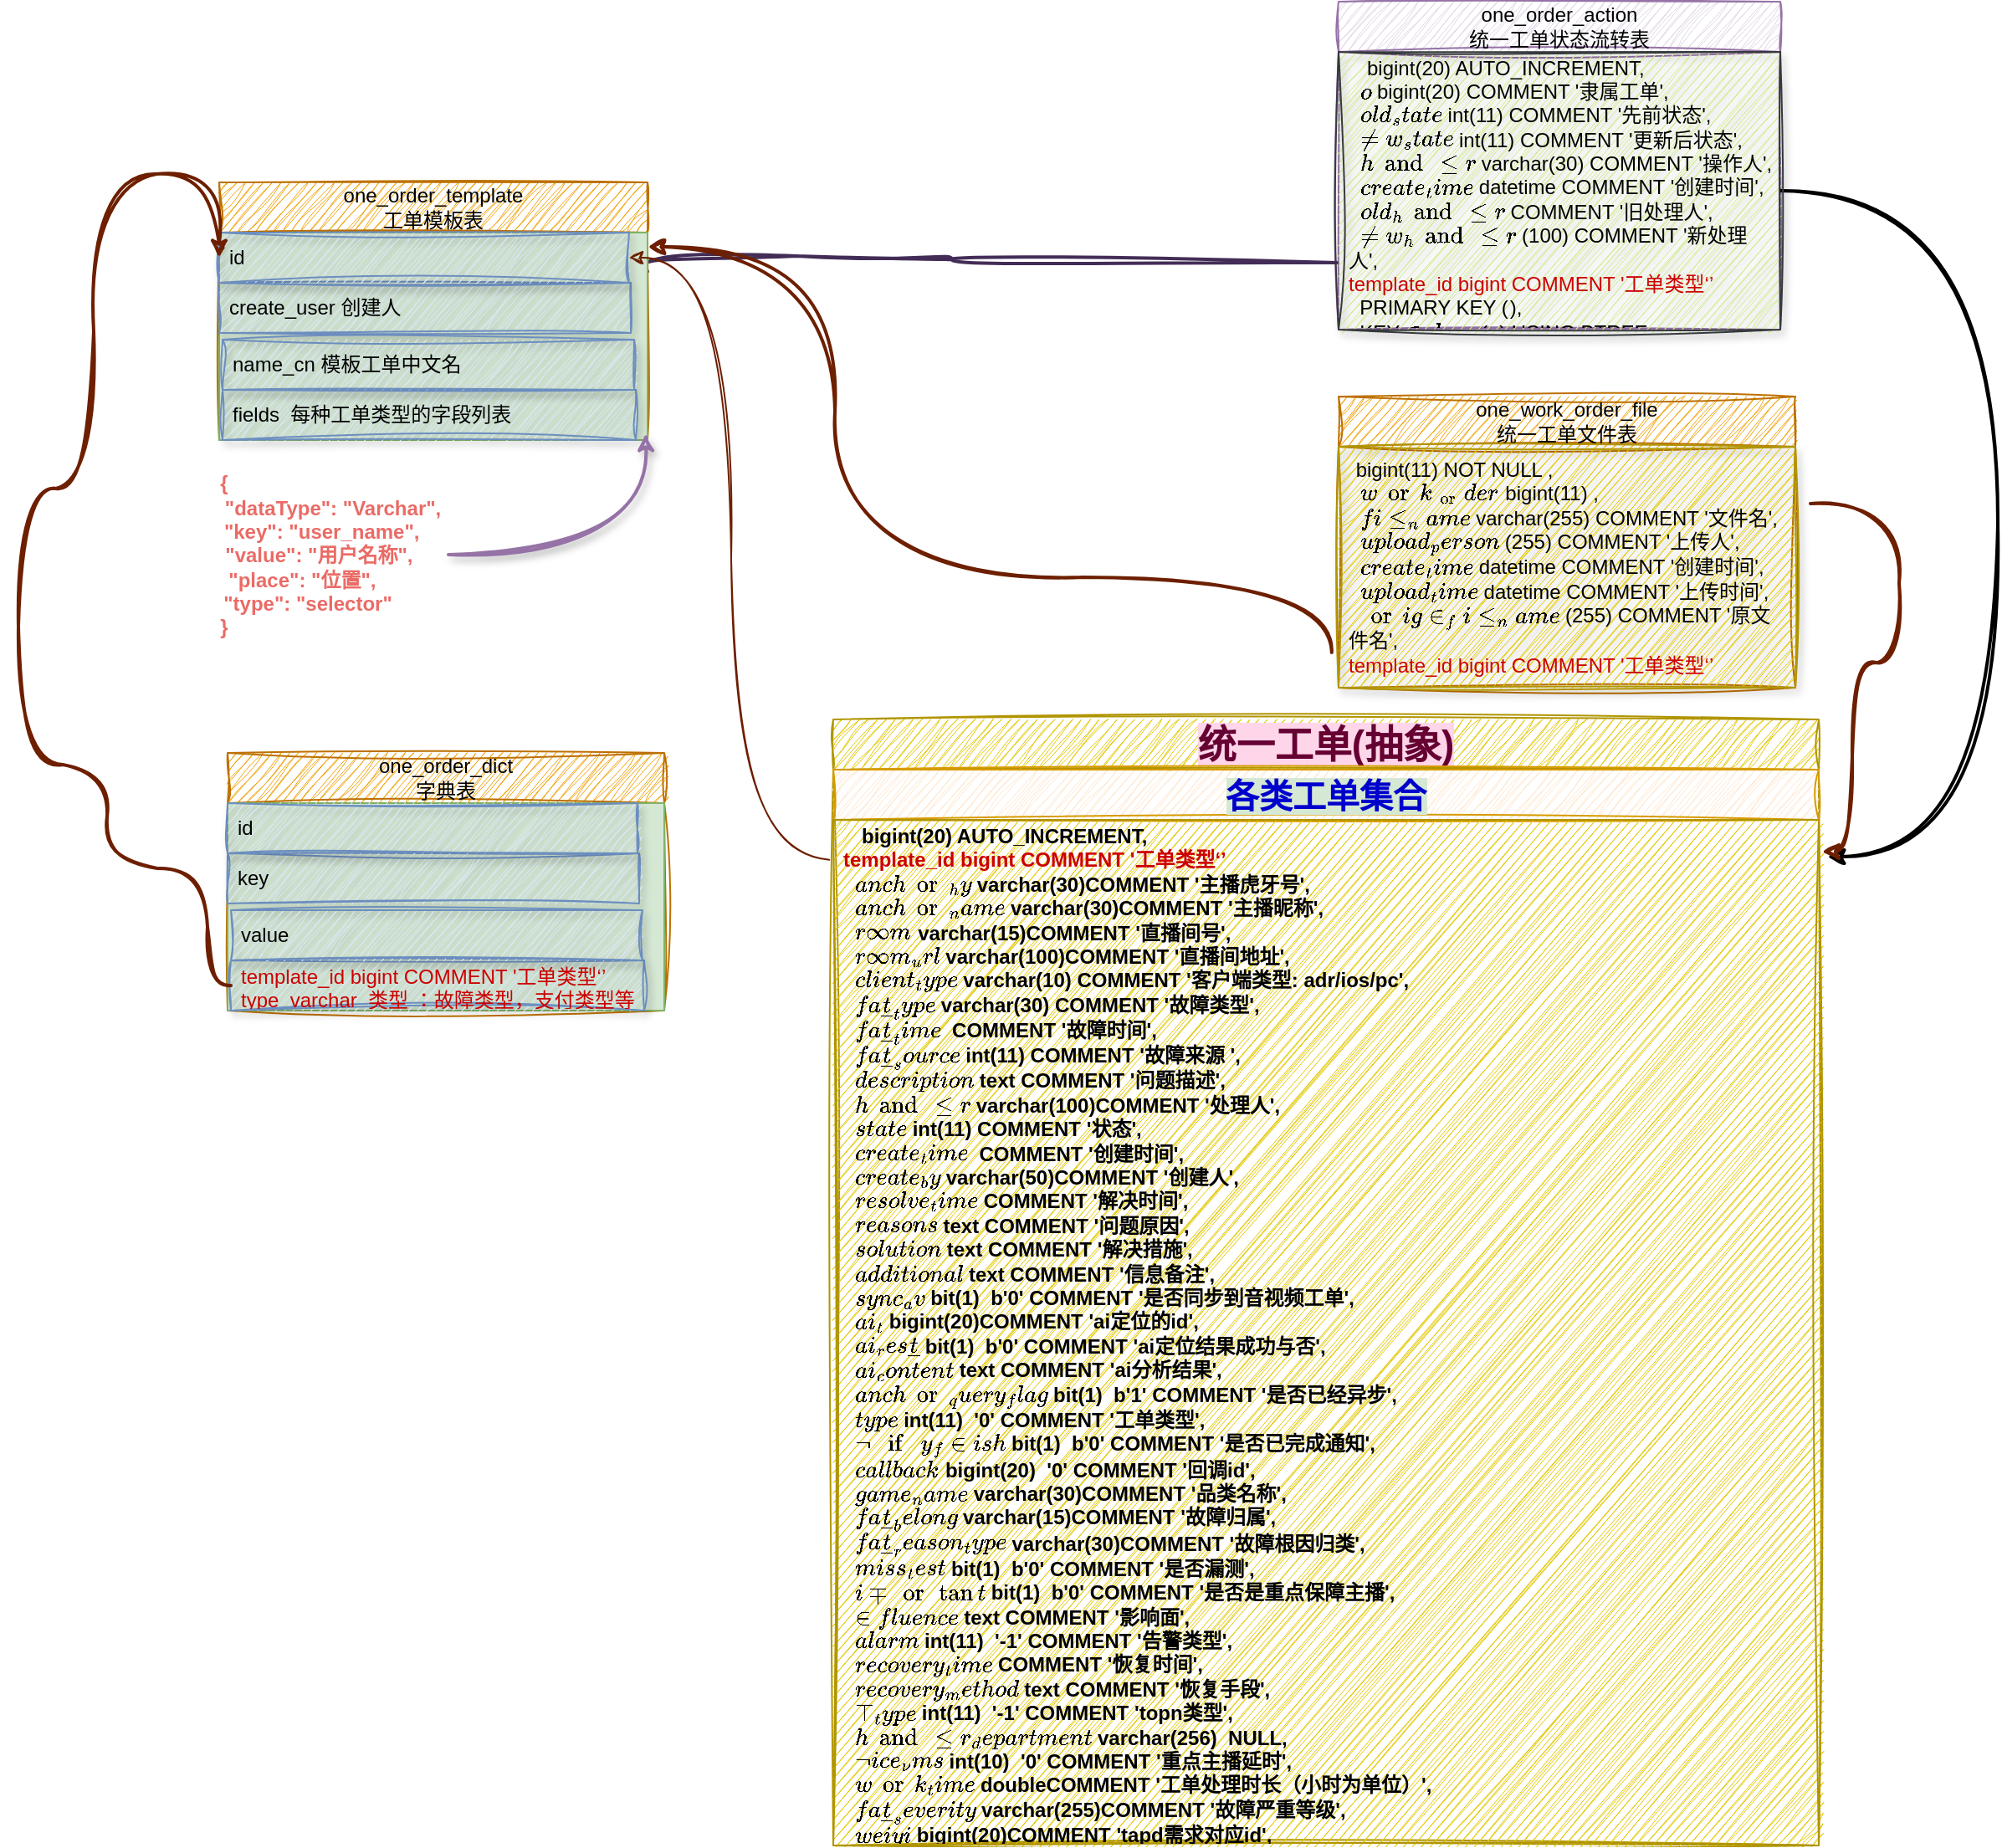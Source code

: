 <mxfile version="21.5.2" type="github">
  <diagram name="第 1 页" id="loO8J_f7rhpcHcMpDg0o">
    <mxGraphModel dx="2501" dy="1965" grid="0" gridSize="10" guides="1" tooltips="1" connect="1" arrows="1" fold="1" page="1" pageScale="1" pageWidth="827" pageHeight="1169" math="0" shadow="0">
      <root>
        <mxCell id="0" />
        <mxCell id="1" parent="0" />
        <mxCell id="DDXEKQqKeJ_g27bmDHw1-1" value="&lt;font color=&quot;#660033&quot; style=&quot;font-size: 23px; background-color: rgb(255, 214, 233);&quot;&gt;统一工单(抽象)&lt;/font&gt;" style="swimlane;fontStyle=1;childLayout=stackLayout;horizontal=1;startSize=30;horizontalStack=0;resizeParent=1;resizeParentMax=0;resizeLast=0;collapsible=1;marginBottom=0;whiteSpace=wrap;html=1;fillColor=#e3c800;strokeColor=#B09500;sketch=1;curveFitting=1;jiggle=2;fontColor=#000000;" parent="1" vertex="1">
          <mxGeometry x="249" y="277" width="589" height="673" as="geometry" />
        </mxCell>
        <mxCell id="DDXEKQqKeJ_g27bmDHw1-2" value="&lt;font color=&quot;#0000cc&quot; size=&quot;1&quot;&gt;&lt;b style=&quot;font-size: 20px; background-color: rgb(213, 232, 212);&quot;&gt;各类工单集合&lt;/b&gt;&lt;/font&gt;" style="text;strokeColor=#d79b00;fillColor=#ffe6cc;align=center;verticalAlign=middle;spacingLeft=4;spacingRight=4;overflow=hidden;points=[[0,0.5],[1,0.5]];portConstraint=eastwest;rotatable=0;whiteSpace=wrap;html=1;sketch=1;curveFitting=1;jiggle=2;" parent="DDXEKQqKeJ_g27bmDHw1-1" vertex="1">
          <mxGeometry y="30" width="589" height="30" as="geometry" />
        </mxCell>
        <mxCell id="DDXEKQqKeJ_g27bmDHw1-4" value="&lt;div&gt;&amp;nbsp; `id` bigint(20) AUTO_INCREMENT,&lt;/div&gt;&lt;font style=&quot;border-color: var(--border-color);&quot; color=&quot;#cc0000&quot;&gt;template_id bigint COMMENT &#39;工单类型‘’&amp;nbsp;&lt;/font&gt;&lt;div&gt;&lt;span style=&quot;background-color: initial;&quot;&gt;&amp;nbsp; `anchor_hyid` varchar(30)COMMENT &#39;主播虎牙号&#39;,&lt;/span&gt;&lt;br&gt;&lt;/div&gt;&lt;div&gt;&amp;nbsp; `anchor_name` varchar(30)COMMENT &#39;主播昵称&#39;,&lt;/div&gt;&lt;div&gt;&amp;nbsp; `room_id` varchar(15)COMMENT &#39;直播间号&#39;,&lt;/div&gt;&lt;div&gt;&amp;nbsp; `room_url` varchar(100)COMMENT &#39;直播间地址&#39;,&lt;/div&gt;&lt;div&gt;&amp;nbsp; `client_type` varchar(10) COMMENT &#39;客户端类型: adr/ios/pc&#39;,&lt;/div&gt;&lt;div&gt;&amp;nbsp; `fault_type` varchar(30) COMMENT &#39;故障类型&#39;,&lt;/div&gt;&lt;div&gt;&amp;nbsp; `fault_time`&amp;nbsp; COMMENT &#39;故障时间&#39;,&lt;/div&gt;&lt;div&gt;&amp;nbsp; `fault_source` int(11) COMMENT &#39;故障来源 &#39;,&lt;/div&gt;&lt;div&gt;&amp;nbsp; `description` text COMMENT &#39;问题描述&#39;,&lt;/div&gt;&lt;div&gt;&amp;nbsp; `handler` varchar(100)COMMENT &#39;处理人&#39;,&lt;/div&gt;&lt;div&gt;&amp;nbsp; `state` int(11) COMMENT &#39;状态&#39;,&lt;/div&gt;&lt;div&gt;&amp;nbsp; `create_time`&amp;nbsp; COMMENT &#39;创建时间&#39;,&lt;/div&gt;&lt;div&gt;&amp;nbsp; `create_by` varchar(50)COMMENT &#39;创建人&#39;,&lt;/div&gt;&lt;div&gt;&amp;nbsp; `resolve_time` COMMENT &#39;解决时间&#39;,&lt;/div&gt;&lt;div&gt;&amp;nbsp; `reasons` text COMMENT &#39;问题原因&#39;,&lt;/div&gt;&lt;div&gt;&amp;nbsp; `solution` text COMMENT &#39;解决措施&#39;,&lt;/div&gt;&lt;div&gt;&amp;nbsp; `additional` text COMMENT &#39;信息备注&#39;,&lt;/div&gt;&lt;div&gt;&amp;nbsp; `sync_av` bit(1)&amp;nbsp; b&#39;0&#39; COMMENT &#39;是否同步到音视频工单&#39;,&lt;/div&gt;&lt;div&gt;&amp;nbsp; `ai_tid` bigint(20)COMMENT &#39;ai定位的id&#39;,&lt;/div&gt;&lt;div&gt;&amp;nbsp; `ai_result` bit(1)&amp;nbsp; b&#39;0&#39; COMMENT &#39;ai定位结果成功与否&#39;,&lt;/div&gt;&lt;div&gt;&amp;nbsp; `ai_content` text COMMENT &#39;ai分析结果&#39;,&lt;/div&gt;&lt;div&gt;&amp;nbsp; `anchor_query_flag` bit(1)&amp;nbsp; b&#39;1&#39; COMMENT &#39;是否已经异步&#39;,&lt;/div&gt;&lt;div&gt;&amp;nbsp; `type` int(11)&amp;nbsp; &#39;0&#39; COMMENT &#39;工单类型&#39;,&lt;/div&gt;&lt;div&gt;&amp;nbsp; `notify_finish` bit(1)&amp;nbsp; b&#39;0&#39; COMMENT &#39;是否已完成通知&#39;,&lt;/div&gt;&lt;div&gt;&amp;nbsp; `callback_id` bigint(20)&amp;nbsp; &#39;0&#39; COMMENT &#39;回调id&#39;,&lt;/div&gt;&lt;div&gt;&amp;nbsp; `game_name` varchar(30)COMMENT &#39;品类名称&#39;,&lt;/div&gt;&lt;div&gt;&amp;nbsp; `fault_belong` varchar(15)COMMENT &#39;故障归属&#39;,&lt;/div&gt;&lt;div&gt;&amp;nbsp; `fault_reason_type` varchar(30)COMMENT &#39;故障根因归类&#39;,&lt;/div&gt;&lt;div&gt;&amp;nbsp; `miss_test` bit(1)&amp;nbsp; b&#39;0&#39; COMMENT &#39;是否漏测&#39;,&lt;/div&gt;&lt;div&gt;&amp;nbsp; `important` bit(1)&amp;nbsp; b&#39;0&#39; COMMENT &#39;是否是重点保障主播&#39;,&lt;/div&gt;&lt;div&gt;&amp;nbsp; `influence` text COMMENT &#39;影响面&#39;,&lt;/div&gt;&lt;div&gt;&amp;nbsp; `alarm` int(11)&amp;nbsp; &#39;-1&#39; COMMENT &#39;告警类型&#39;,&lt;/div&gt;&lt;div&gt;&amp;nbsp; `recovery_time` COMMENT &#39;恢复时间&#39;,&lt;/div&gt;&lt;div&gt;&amp;nbsp; `recovery_method` text COMMENT &#39;恢复手段&#39;,&lt;/div&gt;&lt;div&gt;&amp;nbsp; `top_type` int(11)&amp;nbsp; &#39;-1&#39; COMMENT &#39;topn类型&#39;,&lt;/div&gt;&lt;div&gt;&amp;nbsp; `handler_department` varchar(256)&amp;nbsp; NULL,&lt;/div&gt;&lt;div&gt;&amp;nbsp; `notice_nums` int(10)&amp;nbsp; &#39;0&#39; COMMENT &#39;重点主播延时&#39;,&lt;/div&gt;&lt;div&gt;&amp;nbsp; `work_time` doubleCOMMENT &#39;工单处理时长（小时为单位）&#39;,&lt;/div&gt;&lt;div&gt;&amp;nbsp; `fault_severity` varchar(255)COMMENT &#39;故障严重等级&#39;,&lt;/div&gt;&lt;div&gt;&amp;nbsp; `weiyiid` bigint(20)COMMENT &#39;tapd需求对应id&#39;,&lt;/div&gt;&lt;div&gt;&amp;nbsp; `biz_type` int(11)&amp;nbsp; NULL,&lt;/div&gt;&lt;div&gt;&amp;nbsp; `main_tips` varchar(400)COMMENT &#39;主报表链接&#39;,&lt;/div&gt;&lt;div&gt;&amp;nbsp; `sub_tips` varchar(400)COMMENT &#39;子报表链接&#39;,&lt;/div&gt;&lt;div&gt;&amp;nbsp; `context` text COMMENT &#39;告警上下文(音视频推送进来)&#39;,&lt;/div&gt;&lt;div&gt;&amp;nbsp; `feedback_nums` int(11)&amp;nbsp; &#39;0&#39; COMMENT &#39;反馈数量/人数&#39;,&lt;/div&gt;&lt;div&gt;&amp;nbsp; `user_feedback_time`&amp;nbsp; COMMENT &#39;用户反馈时间&#39;,&lt;/div&gt;&lt;div&gt;&amp;nbsp; `assistant_feedback_time`&amp;nbsp; COMMENT &#39;客服反馈时间&#39;,&lt;/div&gt;&lt;div&gt;&amp;nbsp; `affect_business` varchar(200)COMMENT &#39;影响业务&#39;,&lt;/div&gt;&lt;div&gt;&amp;nbsp; `response_time` COMMENT &#39;响应时间&#39;,&lt;/div&gt;&lt;div&gt;&amp;nbsp; `happen_start_time` COMMENT &#39;多发故障起始时间&#39;,&lt;/div&gt;&lt;div&gt;&amp;nbsp; `happen_end_time` COMMENT &#39;多发故障结束时间&#39;,&lt;/div&gt;&lt;div&gt;&amp;nbsp; `dept` varchar(50) COMMENT &#39;部门&#39;,&lt;/div&gt;&lt;div&gt;&amp;nbsp; `group_name` varchar(50) COMMENT &#39;组名&#39;,&lt;/div&gt;&lt;div&gt;&amp;nbsp; `persons` varchar(1000) COMMENT &#39;值班人员列表, 逗号分隔&#39;,&lt;/div&gt;&lt;div&gt;&amp;nbsp; `schedule_type` int(11)&amp;nbsp; &#39;0&#39; COMMENT &#39;排班方式&#39;,&lt;/div&gt;&lt;div&gt;&amp;nbsp; `wxg_robot_sdk` varchar(500)COMMENT &#39;微信群机器人&#39;,&lt;/div&gt;&lt;div&gt;&amp;nbsp; `category` varchar(200) COMMENT &#39;品类名称&#39;,&lt;/div&gt;&lt;div&gt;&amp;nbsp; `activity_name` varchar(200) COMMENT &#39;活动名称&#39;,&lt;/div&gt;&lt;div&gt;&amp;nbsp; `feedback_time` COMMENT &#39;反馈时间&#39;,&lt;/div&gt;&lt;div&gt;&amp;nbsp; `modify_time` COMMENT &#39;修改时间&#39;,&lt;/div&gt;" style="text;strokeColor=#B09500;fillColor=#e3c800;align=left;verticalAlign=middle;spacingLeft=4;spacingRight=4;overflow=hidden;points=[[0,0.5],[1,0.5]];portConstraint=eastwest;rotatable=0;whiteSpace=wrap;html=1;sketch=1;curveFitting=1;jiggle=2;fontColor=#000000;fontStyle=1" parent="DDXEKQqKeJ_g27bmDHw1-1" vertex="1">
          <mxGeometry y="60" width="589" height="613" as="geometry" />
        </mxCell>
        <mxCell id="DDXEKQqKeJ_g27bmDHw1-39" value="one_order_action&lt;br&gt;统一工单状态流转表" style="swimlane;fontStyle=0;childLayout=stackLayout;horizontal=1;startSize=30;horizontalStack=0;resizeParent=1;resizeParentMax=0;resizeLast=0;collapsible=1;marginBottom=0;whiteSpace=wrap;html=1;sketch=1;curveFitting=1;jiggle=2;fillColor=#e1d5e7;strokeColor=#9673a6;" parent="1" vertex="1">
          <mxGeometry x="551" y="-152" width="264" height="196" as="geometry" />
        </mxCell>
        <mxCell id="St-OOA5hJc_-iNM7Ovjj-2" style="edgeStyle=orthogonalEdgeStyle;rounded=0;orthogonalLoop=1;jettySize=auto;html=1;curved=1;strokeWidth=2;sketch=1;curveFitting=1;jiggle=2;" parent="DDXEKQqKeJ_g27bmDHw1-39" source="DDXEKQqKeJ_g27bmDHw1-40" edge="1">
          <mxGeometry relative="1" as="geometry">
            <mxPoint x="292" y="511" as="targetPoint" />
            <Array as="points">
              <mxPoint x="394" y="113" />
              <mxPoint x="394" y="511" />
            </Array>
          </mxGeometry>
        </mxCell>
        <mxCell id="St-OOA5hJc_-iNM7Ovjj-3" style="edgeStyle=orthogonalEdgeStyle;rounded=0;orthogonalLoop=1;jettySize=auto;html=1;curved=1;strokeWidth=2;fillColor=#76608a;strokeColor=#432D57;exitX=-0.004;exitY=0.759;exitDx=0;exitDy=0;exitPerimeter=0;sketch=1;curveFitting=1;jiggle=2;" parent="DDXEKQqKeJ_g27bmDHw1-39" source="DDXEKQqKeJ_g27bmDHw1-40" edge="1">
          <mxGeometry relative="1" as="geometry">
            <mxPoint x="-417" y="151" as="targetPoint" />
            <Array as="points">
              <mxPoint x="-231" y="156" />
              <mxPoint x="-231" y="152" />
            </Array>
          </mxGeometry>
        </mxCell>
        <mxCell id="DDXEKQqKeJ_g27bmDHw1-40" value="&lt;div&gt;&amp;nbsp; `id` bigint(20) AUTO_INCREMENT,&lt;/div&gt;&lt;div&gt;&amp;nbsp; `oid` bigint(20) COMMENT &#39;隶属工单&#39;,&lt;/div&gt;&lt;div&gt;&amp;nbsp; `old_state` int(11) COMMENT &#39;先前状态&#39;,&lt;/div&gt;&lt;div&gt;&amp;nbsp; `new_state` int(11) COMMENT &#39;更新后状态&#39;,&lt;/div&gt;&lt;div&gt;&amp;nbsp; `handler` varchar(30) COMMENT &#39;操作人&#39;,&lt;/div&gt;&lt;div&gt;&amp;nbsp; `create_time` datetime COMMENT &#39;创建时间&#39;,&lt;/div&gt;&lt;div&gt;&amp;nbsp; `old_handler` COMMENT &#39;旧处理人&#39;,&lt;/div&gt;&lt;div style=&quot;border-color: var(--border-color); font-style: normal; font-variant-ligatures: normal; font-variant-caps: normal; font-weight: 400; font-size: 12px; font-family: Helvetica;&quot;&gt;&amp;nbsp; `new_handler` (100) COMMENT &#39;新处理人&#39;,&lt;/div&gt;&lt;font style=&quot;border-color: var(--border-color);&quot; color=&quot;#cc0000&quot;&gt;template_id bigint COMMENT &#39;工单类型‘’&amp;nbsp;&lt;/font&gt;&lt;div style=&quot;border-color: var(--border-color); font-style: normal; font-variant-ligatures: normal; font-variant-caps: normal; font-size: 12px; font-family: Helvetica;&quot;&gt;&lt;span style=&quot;background-color: initial;&quot;&gt;&amp;nbsp; PRIMARY KEY (`id`),&lt;/span&gt;&lt;br&gt;&lt;/div&gt;&lt;div&gt;&amp;nbsp; KEY `index_oid` (`oid`) USING BTREE&lt;/div&gt;" style="text;strokeColor=#36393d;fillColor=#cdeb8b;align=left;verticalAlign=middle;spacingLeft=4;spacingRight=4;overflow=hidden;points=[[0,0.5],[1,0.5]];portConstraint=eastwest;rotatable=0;whiteSpace=wrap;html=1;sketch=1;curveFitting=1;jiggle=2;shadow=1;" parent="DDXEKQqKeJ_g27bmDHw1-39" vertex="1">
          <mxGeometry y="30" width="264" height="166" as="geometry" />
        </mxCell>
        <mxCell id="DDXEKQqKeJ_g27bmDHw1-48" value="one_work_order_file&lt;br&gt;统一工单文件表" style="swimlane;fontStyle=0;childLayout=stackLayout;horizontal=1;startSize=30;horizontalStack=0;resizeParent=1;resizeParentMax=0;resizeLast=0;collapsible=1;marginBottom=0;whiteSpace=wrap;html=1;sketch=1;curveFitting=1;jiggle=2;fillColor=#f0a30a;fontColor=#000000;strokeColor=#BD7000;" parent="1" vertex="1">
          <mxGeometry x="551" y="84" width="273" height="174" as="geometry" />
        </mxCell>
        <mxCell id="DDXEKQqKeJ_g27bmDHw1-49" value="&lt;div&gt;`id` bigint(11) NOT NULL ,&lt;/div&gt;&lt;div&gt;&amp;nbsp; `work_order_id` bigint(11) ,&lt;/div&gt;&lt;div&gt;&amp;nbsp; `file_name` varchar(255) COMMENT &#39;文件名&#39;,&lt;/div&gt;&lt;div&gt;&amp;nbsp; `upload_person` (255) COMMENT &#39;上传人&#39;,&lt;/div&gt;&lt;div&gt;&amp;nbsp; `create_time` datetime COMMENT &#39;创建时间&#39;,&lt;/div&gt;&lt;div&gt;&amp;nbsp; `upload_time` datetime COMMENT &#39;上传时间&#39;,&lt;/div&gt;&lt;div&gt;&amp;nbsp; `origin_file_name` (255) COMMENT &#39;原文件名&#39;,&lt;/div&gt;&lt;div&gt;&lt;div style=&quot;border-color: var(--border-color); font-style: normal; font-variant-ligatures: normal; font-variant-caps: normal; font-weight: 400; font-size: 12px; font-family: Helvetica;&quot;&gt;&lt;font style=&quot;border-color: var(--border-color);&quot; color=&quot;#cc0000&quot;&gt;template_id bigint COMMENT &#39;工单类型‘’&amp;nbsp;&lt;/font&gt;&lt;br&gt;&lt;/div&gt;&lt;/div&gt;" style="text;strokeColor=#B09500;fillColor=#e3c800;align=left;verticalAlign=middle;spacingLeft=4;spacingRight=4;overflow=hidden;points=[[0,0.5],[1,0.5]];portConstraint=eastwest;rotatable=0;whiteSpace=wrap;html=1;sketch=1;curveFitting=1;jiggle=2;shadow=1;fontColor=#000000;" parent="DDXEKQqKeJ_g27bmDHw1-48" vertex="1">
          <mxGeometry y="30" width="273" height="144" as="geometry" />
        </mxCell>
        <mxCell id="DDXEKQqKeJ_g27bmDHw1-65" value="one_order_template&lt;br&gt;工单模板表" style="swimlane;fontStyle=0;childLayout=stackLayout;horizontal=1;startSize=30;horizontalStack=0;resizeParent=1;resizeParentMax=0;resizeLast=0;collapsible=1;marginBottom=0;whiteSpace=wrap;html=1;sketch=1;curveFitting=1;jiggle=2;fillColor=#f0a30a;fontColor=#000000;strokeColor=#BD7000;movable=1;resizable=1;rotatable=1;deletable=1;editable=1;locked=0;connectable=1;container=0;" parent="1" vertex="1">
          <mxGeometry x="-118" y="-44" width="256" height="154" as="geometry" />
        </mxCell>
        <mxCell id="DDXEKQqKeJ_g27bmDHw1-66" value="" style="group;fillColor=#d5e8d4;strokeColor=#82b366;" parent="DDXEKQqKeJ_g27bmDHw1-65" vertex="1" connectable="0">
          <mxGeometry y="30" width="256" height="124" as="geometry" />
        </mxCell>
        <mxCell id="DDXEKQqKeJ_g27bmDHw1-67" value="fields&amp;nbsp; 每种工单类型的字段列表" style="text;strokeColor=#6c8ebf;fillColor=#dae8fc;align=left;verticalAlign=middle;spacingLeft=4;spacingRight=4;overflow=hidden;points=[[0,0.5],[1,0.5]];portConstraint=eastwest;rotatable=0;whiteSpace=wrap;html=1;sketch=1;curveFitting=1;jiggle=2;shadow=1;" parent="DDXEKQqKeJ_g27bmDHw1-66" vertex="1">
          <mxGeometry x="2" y="94" width="247" height="30" as="geometry" />
        </mxCell>
        <mxCell id="DDXEKQqKeJ_g27bmDHw1-68" value="create_user 创建人" style="text;strokeColor=#6c8ebf;fillColor=#dae8fc;align=left;verticalAlign=middle;spacingLeft=4;spacingRight=4;overflow=hidden;points=[[0,0.5],[1,0.5]];portConstraint=eastwest;rotatable=0;whiteSpace=wrap;html=1;sketch=1;curveFitting=1;jiggle=2;shadow=1;" parent="DDXEKQqKeJ_g27bmDHw1-66" vertex="1">
          <mxGeometry y="30" width="246" height="30" as="geometry" />
        </mxCell>
        <mxCell id="DDXEKQqKeJ_g27bmDHw1-69" value="name_cn 模板工单中文名" style="text;strokeColor=#6c8ebf;fillColor=#dae8fc;align=left;verticalAlign=middle;spacingLeft=4;spacingRight=4;overflow=hidden;points=[[0,0.5],[1,0.5]];portConstraint=eastwest;rotatable=0;whiteSpace=wrap;html=1;sketch=1;curveFitting=1;jiggle=2;shadow=1;" parent="DDXEKQqKeJ_g27bmDHw1-66" vertex="1">
          <mxGeometry x="2" y="64" width="246" height="30" as="geometry" />
        </mxCell>
        <mxCell id="DDXEKQqKeJ_g27bmDHw1-70" value="id" style="text;strokeColor=#6c8ebf;fillColor=#dae8fc;align=left;verticalAlign=middle;spacingLeft=4;spacingRight=4;overflow=hidden;points=[[0,0.5],[1,0.5]];portConstraint=eastwest;rotatable=0;whiteSpace=wrap;html=1;sketch=1;curveFitting=1;jiggle=2;shadow=1;" parent="DDXEKQqKeJ_g27bmDHw1-66" vertex="1">
          <mxGeometry width="245" height="30" as="geometry" />
        </mxCell>
        <mxCell id="DDXEKQqKeJ_g27bmDHw1-76" style="edgeStyle=orthogonalEdgeStyle;rounded=0;orthogonalLoop=1;jettySize=auto;html=1;entryX=1;entryY=0.5;entryDx=0;entryDy=0;exitX=-0.004;exitY=0.039;exitDx=0;exitDy=0;exitPerimeter=0;fillColor=#a0522d;strokeColor=#6D1F00;curved=1;sketch=1;curveFitting=1;jiggle=2;" parent="1" source="DDXEKQqKeJ_g27bmDHw1-4" target="DDXEKQqKeJ_g27bmDHw1-70" edge="1">
          <mxGeometry relative="1" as="geometry" />
        </mxCell>
        <mxCell id="DDXEKQqKeJ_g27bmDHw1-79" value="one_order_dict&lt;br&gt;字典表" style="swimlane;fontStyle=0;childLayout=stackLayout;horizontal=1;startSize=30;horizontalStack=0;resizeParent=1;resizeParentMax=0;resizeLast=0;collapsible=1;marginBottom=0;whiteSpace=wrap;html=1;sketch=1;curveFitting=1;jiggle=2;fillColor=#f0a30a;fontColor=#000000;strokeColor=#BD7000;movable=1;resizable=1;rotatable=1;deletable=1;editable=1;locked=0;connectable=1;container=0;" parent="1" vertex="1">
          <mxGeometry x="-113" y="297" width="261" height="154" as="geometry" />
        </mxCell>
        <mxCell id="DDXEKQqKeJ_g27bmDHw1-80" value="" style="group;fillColor=#d5e8d4;strokeColor=#82b366;" parent="DDXEKQqKeJ_g27bmDHw1-79" vertex="1" connectable="0">
          <mxGeometry y="30" width="261" height="124" as="geometry" />
        </mxCell>
        <mxCell id="DDXEKQqKeJ_g27bmDHw1-81" value="&lt;font style=&quot;border-color: var(--border-color);&quot; color=&quot;#cc0000&quot;&gt;template_id bigint COMMENT &#39;工单类型‘’&amp;nbsp;&lt;br&gt;type&amp;nbsp; varchar&amp;nbsp; 类型 ：故障类型，支付类型等&lt;br&gt;&lt;br&gt;&lt;/font&gt;" style="text;strokeColor=#6c8ebf;fillColor=#dae8fc;align=left;verticalAlign=middle;spacingLeft=4;spacingRight=4;overflow=hidden;points=[[0,0.5],[1,0.5]];portConstraint=eastwest;rotatable=0;whiteSpace=wrap;html=1;sketch=1;curveFitting=1;jiggle=2;shadow=1;" parent="DDXEKQqKeJ_g27bmDHw1-80" vertex="1">
          <mxGeometry x="2" y="94" width="247" height="30" as="geometry" />
        </mxCell>
        <mxCell id="DDXEKQqKeJ_g27bmDHw1-82" value="key" style="text;strokeColor=#6c8ebf;fillColor=#dae8fc;align=left;verticalAlign=middle;spacingLeft=4;spacingRight=4;overflow=hidden;points=[[0,0.5],[1,0.5]];portConstraint=eastwest;rotatable=0;whiteSpace=wrap;html=1;sketch=1;curveFitting=1;jiggle=2;shadow=1;" parent="DDXEKQqKeJ_g27bmDHw1-80" vertex="1">
          <mxGeometry y="30" width="246" height="30" as="geometry" />
        </mxCell>
        <mxCell id="DDXEKQqKeJ_g27bmDHw1-83" value="value" style="text;strokeColor=#6c8ebf;fillColor=#dae8fc;align=left;verticalAlign=middle;spacingLeft=4;spacingRight=4;overflow=hidden;points=[[0,0.5],[1,0.5]];portConstraint=eastwest;rotatable=0;whiteSpace=wrap;html=1;sketch=1;curveFitting=1;jiggle=2;shadow=1;" parent="DDXEKQqKeJ_g27bmDHw1-80" vertex="1">
          <mxGeometry x="2" y="64" width="246" height="30" as="geometry" />
        </mxCell>
        <mxCell id="DDXEKQqKeJ_g27bmDHw1-84" value="id" style="text;strokeColor=#6c8ebf;fillColor=#dae8fc;align=left;verticalAlign=middle;spacingLeft=4;spacingRight=4;overflow=hidden;points=[[0,0.5],[1,0.5]];portConstraint=eastwest;rotatable=0;whiteSpace=wrap;html=1;sketch=1;curveFitting=1;jiggle=2;shadow=1;" parent="DDXEKQqKeJ_g27bmDHw1-80" vertex="1">
          <mxGeometry width="245" height="30" as="geometry" />
        </mxCell>
        <mxCell id="DDXEKQqKeJ_g27bmDHw1-85" style="edgeStyle=orthogonalEdgeStyle;rounded=0;orthogonalLoop=1;jettySize=auto;html=1;strokeWidth=2;fillColor=#a0522d;strokeColor=#6D1F00;curved=1;sketch=1;curveFitting=1;jiggle=2;entryX=0;entryY=0.5;entryDx=0;entryDy=0;exitX=0;exitY=0.5;exitDx=0;exitDy=0;" parent="1" source="DDXEKQqKeJ_g27bmDHw1-81" target="DDXEKQqKeJ_g27bmDHw1-70" edge="1">
          <mxGeometry relative="1" as="geometry">
            <mxPoint x="-153" y="183" as="targetPoint" />
            <Array as="points">
              <mxPoint x="-125" y="436" />
              <mxPoint x="-125" y="366" />
              <mxPoint x="-185" y="366" />
              <mxPoint x="-185" y="304" />
              <mxPoint x="-238" y="304" />
              <mxPoint x="-238" y="139" />
              <mxPoint x="-193" y="139" />
              <mxPoint x="-193" y="-49" />
              <mxPoint x="-118" y="-49" />
            </Array>
          </mxGeometry>
        </mxCell>
        <mxCell id="St-OOA5hJc_-iNM7Ovjj-1" style="edgeStyle=orthogonalEdgeStyle;rounded=0;orthogonalLoop=1;jettySize=auto;html=1;curved=1;entryX=1.003;entryY=0.031;entryDx=0;entryDy=0;entryPerimeter=0;strokeWidth=2;fillColor=#a0522d;strokeColor=#6D1F00;sketch=1;curveFitting=1;jiggle=2;" parent="1" target="DDXEKQqKeJ_g27bmDHw1-4" edge="1">
          <mxGeometry relative="1" as="geometry">
            <mxPoint x="859" y="349" as="targetPoint" />
            <mxPoint x="833" y="148" as="sourcePoint" />
            <Array as="points">
              <mxPoint x="886" y="148" />
              <mxPoint x="886" y="243" />
              <mxPoint x="858" y="243" />
              <mxPoint x="858" y="356" />
            </Array>
          </mxGeometry>
        </mxCell>
        <mxCell id="St-OOA5hJc_-iNM7Ovjj-4" style="edgeStyle=orthogonalEdgeStyle;rounded=0;orthogonalLoop=1;jettySize=auto;html=1;strokeWidth=2;fillColor=#a0522d;strokeColor=#6D1F00;curved=1;sketch=1;curveFitting=1;jiggle=2;exitX=-0.015;exitY=0.854;exitDx=0;exitDy=0;exitPerimeter=0;entryX=1;entryY=0.25;entryDx=0;entryDy=0;" parent="1" source="DDXEKQqKeJ_g27bmDHw1-49" target="DDXEKQqKeJ_g27bmDHw1-65" edge="1">
          <mxGeometry relative="1" as="geometry">
            <mxPoint x="249" y="23" as="targetPoint" />
            <Array as="points">
              <mxPoint x="547" y="192" />
              <mxPoint x="250" y="192" />
              <mxPoint x="250" y="-5" />
            </Array>
          </mxGeometry>
        </mxCell>
        <mxCell id="DWvGmLpqkS-ezbX6n26Y-3" style="edgeStyle=orthogonalEdgeStyle;rounded=0;orthogonalLoop=1;jettySize=auto;html=1;curved=1;strokeWidth=2;sketch=1;curveFitting=1;jiggle=2;shadow=1;fillColor=#e1d5e7;strokeColor=#9673a6;" edge="1" parent="1" source="DWvGmLpqkS-ezbX6n26Y-1">
          <mxGeometry relative="1" as="geometry">
            <mxPoint x="137" y="106" as="targetPoint" />
          </mxGeometry>
        </mxCell>
        <mxCell id="DWvGmLpqkS-ezbX6n26Y-1" value="&lt;div&gt;&lt;b&gt;&lt;font color=&quot;#ea6b66&quot;&gt;{&lt;/font&gt;&lt;/b&gt;&lt;/div&gt;&lt;div&gt;&lt;b&gt;&lt;font color=&quot;#ea6b66&quot;&gt;&amp;nbsp; &amp;nbsp; &amp;nbsp; &amp;nbsp; &amp;nbsp; &amp;nbsp; &amp;nbsp; &amp;nbsp; &amp;nbsp; &amp;nbsp; &amp;nbsp; &amp;nbsp; &amp;nbsp; &amp;nbsp; &amp;nbsp; &amp;nbsp; &amp;nbsp; &amp;nbsp; &amp;nbsp; &amp;nbsp;&quot;dataType&quot;: &quot;Varchar&quot;,&lt;span style=&quot;&quot;&gt;&lt;/span&gt;&lt;/font&gt;&lt;/b&gt;&lt;/div&gt;&lt;div&gt;&lt;span style=&quot;&quot;&gt;&lt;b&gt;&lt;font color=&quot;#ea6b66&quot;&gt;&lt;span style=&quot;&quot;&gt;&lt;span style=&quot;white-space: pre;&quot;&gt;&amp;nbsp;&amp;nbsp;&amp;nbsp;                              &amp;nbsp; &lt;/span&gt;&lt;/span&gt;&quot;key&quot;: &quot;user_name&quot;,&lt;/font&gt;&lt;/b&gt;&lt;/span&gt;&lt;/div&gt;&lt;div&gt;&lt;span style=&quot;&quot;&gt;&lt;b&gt;&lt;font color=&quot;#ea6b66&quot;&gt;&lt;span style=&quot;&quot;&gt;&lt;span style=&quot;white-space: pre;&quot;&gt;&amp;nbsp;&amp;nbsp;&amp;nbsp;                             &amp;nbsp; &lt;/span&gt;&lt;/span&gt;&quot;value&quot;: &quot;用户名称&quot;,&lt;/font&gt;&lt;/b&gt;&lt;/span&gt;&lt;/div&gt;&lt;div&gt;&lt;span style=&quot;&quot;&gt;&lt;b&gt;&lt;font color=&quot;#ea6b66&quot;&gt;&lt;span style=&quot;&quot;&gt;&lt;span style=&quot;white-space: pre;&quot;&gt;&amp;nbsp;&amp;nbsp;&amp;nbsp;                        &amp;nbsp;&lt;/span&gt;&lt;/span&gt;&quot;place&quot;: &quot;位置&quot;,&lt;/font&gt;&lt;/b&gt;&lt;/span&gt;&lt;/div&gt;&lt;div&gt;&lt;span style=&quot;&quot;&gt;&lt;b&gt;&lt;font color=&quot;#ea6b66&quot;&gt;&lt;span style=&quot;&quot;&gt;&lt;span style=&quot;white-space: pre;&quot;&gt;&amp;nbsp;&amp;nbsp;&amp;nbsp;                          &amp;nbsp;&lt;/span&gt;&lt;/span&gt;&quot;type&quot;: &quot;selector&quot;&lt;/font&gt;&lt;/b&gt;&lt;/span&gt;&lt;/div&gt;&lt;div&gt;&lt;b&gt;&lt;font color=&quot;#ea6b66&quot;&gt;}&lt;/font&gt;&lt;/b&gt;&lt;/div&gt;" style="text;html=1;align=center;verticalAlign=middle;whiteSpace=wrap;rounded=0;" vertex="1" parent="1">
          <mxGeometry x="-249" y="117" width="268" height="123" as="geometry" />
        </mxCell>
      </root>
    </mxGraphModel>
  </diagram>
</mxfile>
